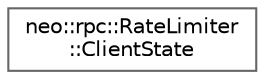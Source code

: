 digraph "Graphical Class Hierarchy"
{
 // LATEX_PDF_SIZE
  bgcolor="transparent";
  edge [fontname=Helvetica,fontsize=10,labelfontname=Helvetica,labelfontsize=10];
  node [fontname=Helvetica,fontsize=10,shape=box,height=0.2,width=0.4];
  rankdir="LR";
  Node0 [id="Node000000",label="neo::rpc::RateLimiter\l::ClientState",height=0.2,width=0.4,color="grey40", fillcolor="white", style="filled",URL="$structneo_1_1rpc_1_1_rate_limiter_1_1_client_state.html",tooltip=" "];
}

